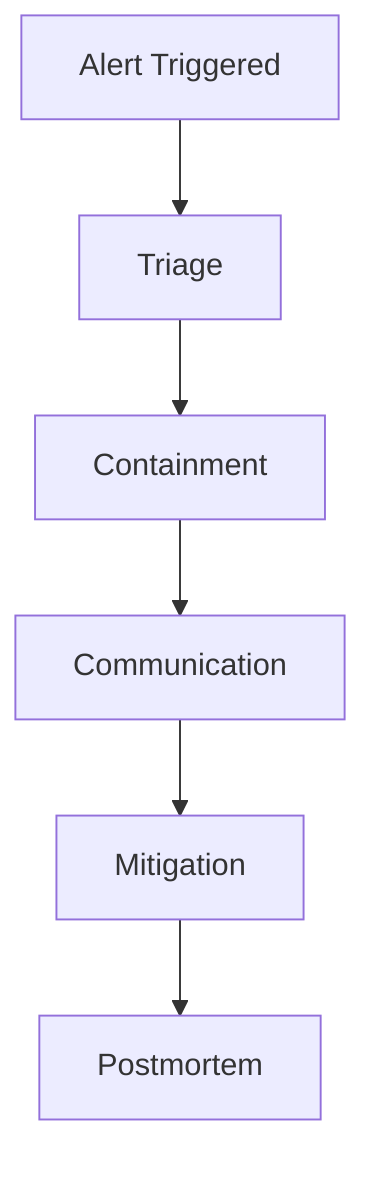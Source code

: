 graph TD
    A[Alert Triggered] --> B[Triage]
    B --> C[Containment]
    C --> D[Communication]
    D --> E[Mitigation]
    E --> F[Postmortem]